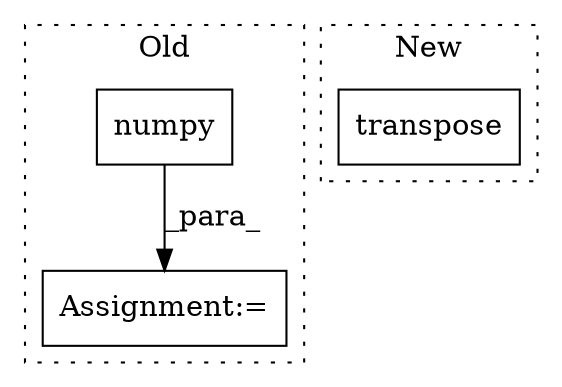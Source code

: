 digraph G {
subgraph cluster0 {
1 [label="numpy" a="32" s="3889" l="7" shape="box"];
3 [label="Assignment:=" a="7" s="3867" l="1" shape="box"];
label = "Old";
style="dotted";
}
subgraph cluster1 {
2 [label="transpose" a="32" s="952,965" l="10,1" shape="box"];
label = "New";
style="dotted";
}
1 -> 3 [label="_para_"];
}
